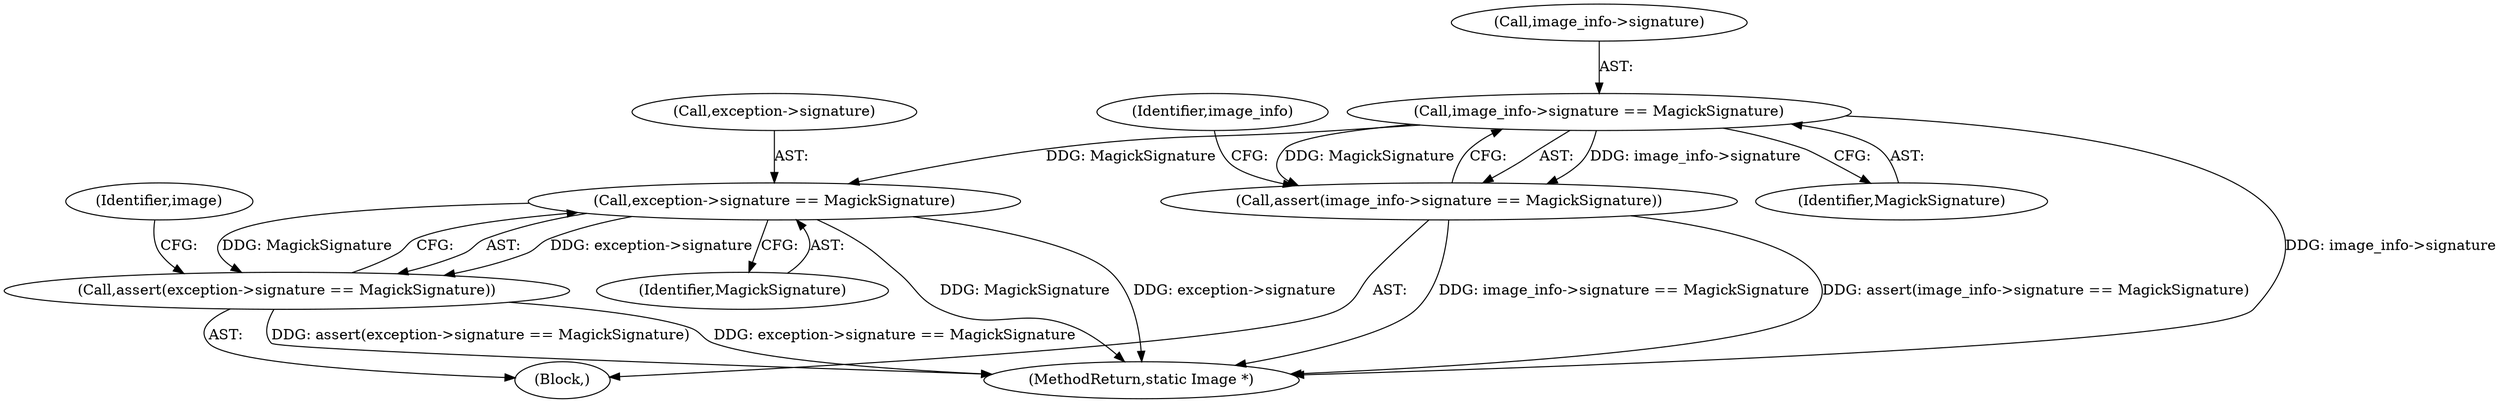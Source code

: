 digraph "0_ImageMagick_78f82d9d1c2944725a279acd573a22168dc6e22a@pointer" {
"1000138" [label="(Call,image_info->signature == MagickSignature)"];
"1000137" [label="(Call,assert(image_info->signature == MagickSignature))"];
"1000165" [label="(Call,exception->signature == MagickSignature)"];
"1000164" [label="(Call,assert(exception->signature == MagickSignature))"];
"1000113" [label="(Block,)"];
"1000166" [label="(Call,exception->signature)"];
"1000164" [label="(Call,assert(exception->signature == MagickSignature))"];
"1000137" [label="(Call,assert(image_info->signature == MagickSignature))"];
"1000146" [label="(Identifier,image_info)"];
"1000142" [label="(Identifier,MagickSignature)"];
"1001733" [label="(MethodReturn,static Image *)"];
"1000139" [label="(Call,image_info->signature)"];
"1000171" [label="(Identifier,image)"];
"1000138" [label="(Call,image_info->signature == MagickSignature)"];
"1000165" [label="(Call,exception->signature == MagickSignature)"];
"1000169" [label="(Identifier,MagickSignature)"];
"1000138" -> "1000137"  [label="AST: "];
"1000138" -> "1000142"  [label="CFG: "];
"1000139" -> "1000138"  [label="AST: "];
"1000142" -> "1000138"  [label="AST: "];
"1000137" -> "1000138"  [label="CFG: "];
"1000138" -> "1001733"  [label="DDG: image_info->signature"];
"1000138" -> "1000137"  [label="DDG: image_info->signature"];
"1000138" -> "1000137"  [label="DDG: MagickSignature"];
"1000138" -> "1000165"  [label="DDG: MagickSignature"];
"1000137" -> "1000113"  [label="AST: "];
"1000146" -> "1000137"  [label="CFG: "];
"1000137" -> "1001733"  [label="DDG: image_info->signature == MagickSignature"];
"1000137" -> "1001733"  [label="DDG: assert(image_info->signature == MagickSignature)"];
"1000165" -> "1000164"  [label="AST: "];
"1000165" -> "1000169"  [label="CFG: "];
"1000166" -> "1000165"  [label="AST: "];
"1000169" -> "1000165"  [label="AST: "];
"1000164" -> "1000165"  [label="CFG: "];
"1000165" -> "1001733"  [label="DDG: MagickSignature"];
"1000165" -> "1001733"  [label="DDG: exception->signature"];
"1000165" -> "1000164"  [label="DDG: exception->signature"];
"1000165" -> "1000164"  [label="DDG: MagickSignature"];
"1000164" -> "1000113"  [label="AST: "];
"1000171" -> "1000164"  [label="CFG: "];
"1000164" -> "1001733"  [label="DDG: assert(exception->signature == MagickSignature)"];
"1000164" -> "1001733"  [label="DDG: exception->signature == MagickSignature"];
}
